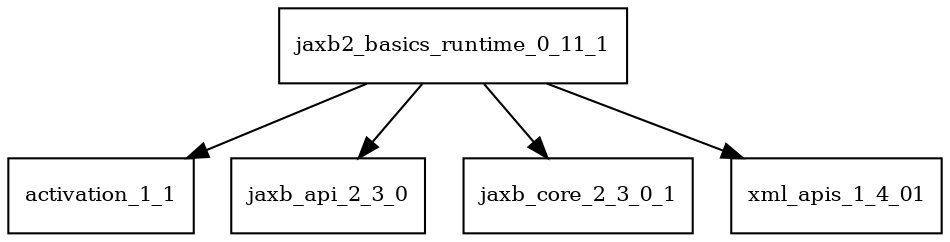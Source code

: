 digraph jaxb2_basics_runtime_0_11_1_dependencies {
  node [shape = box, fontsize=10.0];
  jaxb2_basics_runtime_0_11_1 -> activation_1_1;
  jaxb2_basics_runtime_0_11_1 -> jaxb_api_2_3_0;
  jaxb2_basics_runtime_0_11_1 -> jaxb_core_2_3_0_1;
  jaxb2_basics_runtime_0_11_1 -> xml_apis_1_4_01;
}
